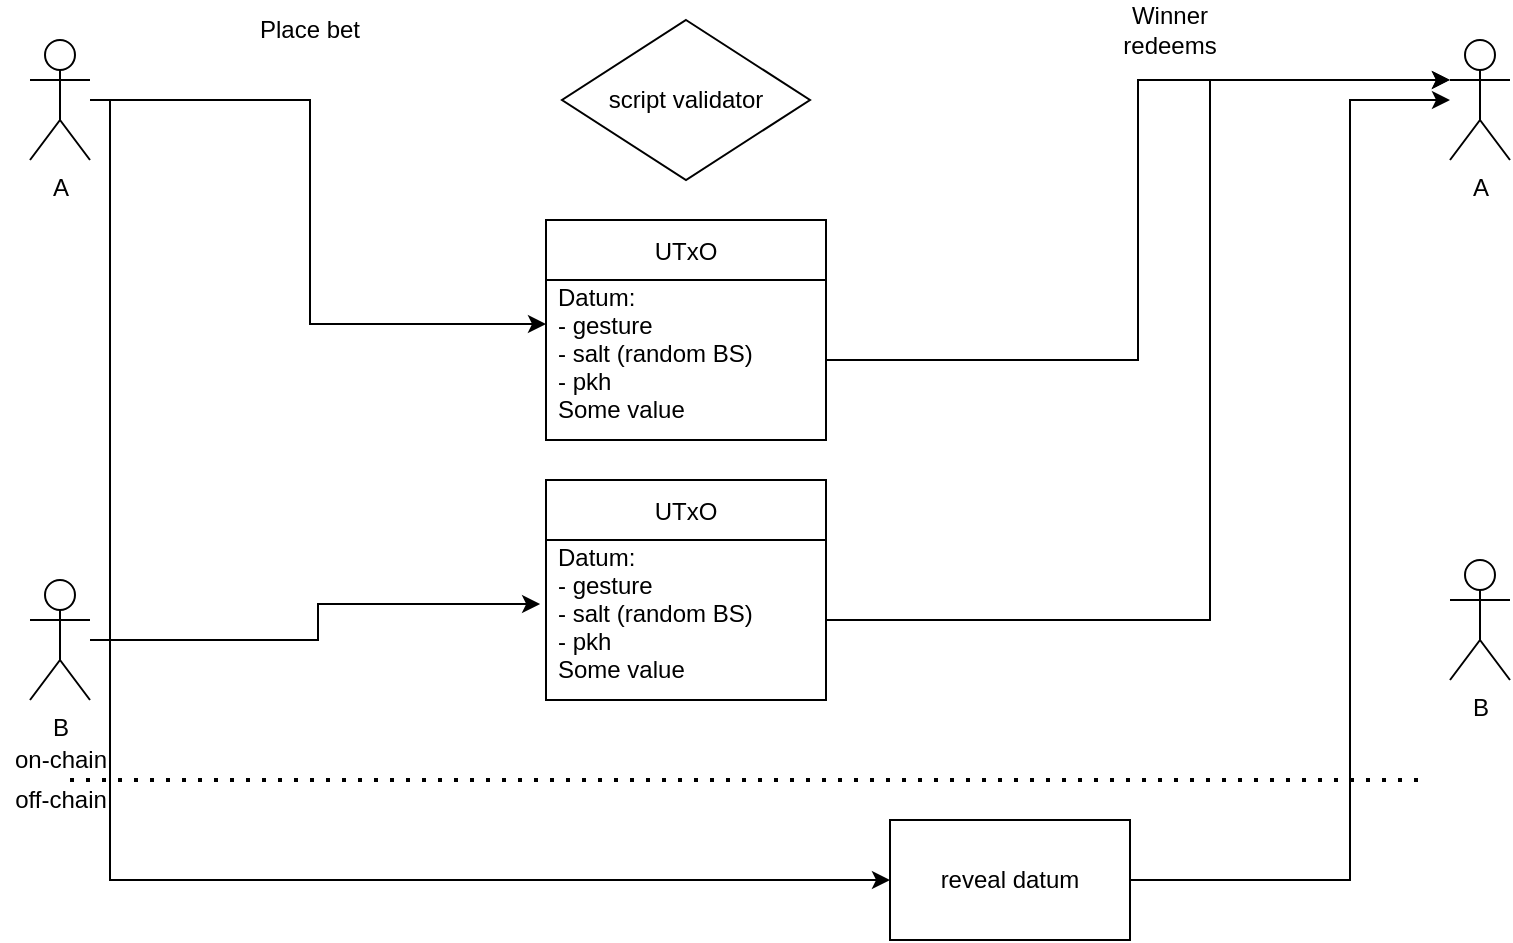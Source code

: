 <mxfile version="17.4.0" type="device"><diagram id="VlXPW73KH6KoOWyZLGvo" name="Page-1"><mxGraphModel dx="1026" dy="1127" grid="1" gridSize="10" guides="1" tooltips="1" connect="1" arrows="1" fold="1" page="1" pageScale="1" pageWidth="827" pageHeight="1169" math="0" shadow="0"><root><mxCell id="0"/><mxCell id="1" parent="0"/><mxCell id="M-mDMbQ5U_M74aq9FeUQ-1" value="&lt;div&gt;script validator&lt;/div&gt;" style="rhombus;whiteSpace=wrap;html=1;" vertex="1" parent="1"><mxGeometry x="296" y="260" width="124" height="80" as="geometry"/></mxCell><mxCell id="M-mDMbQ5U_M74aq9FeUQ-8" style="edgeStyle=orthogonalEdgeStyle;rounded=0;orthogonalLoop=1;jettySize=auto;html=1;entryX=0;entryY=0.275;entryDx=0;entryDy=0;entryPerimeter=0;" edge="1" parent="1" source="M-mDMbQ5U_M74aq9FeUQ-5" target="M-mDMbQ5U_M74aq9FeUQ-22"><mxGeometry relative="1" as="geometry"><mxPoint x="290" y="415" as="targetPoint"/><Array as="points"><mxPoint x="170" y="300"/><mxPoint x="170" y="412"/></Array></mxGeometry></mxCell><mxCell id="M-mDMbQ5U_M74aq9FeUQ-29" style="edgeStyle=orthogonalEdgeStyle;rounded=0;orthogonalLoop=1;jettySize=auto;html=1;entryX=0;entryY=0.5;entryDx=0;entryDy=0;" edge="1" parent="1" source="M-mDMbQ5U_M74aq9FeUQ-5" target="M-mDMbQ5U_M74aq9FeUQ-28"><mxGeometry relative="1" as="geometry"><Array as="points"><mxPoint x="70" y="300"/><mxPoint x="70" y="690"/></Array></mxGeometry></mxCell><mxCell id="M-mDMbQ5U_M74aq9FeUQ-5" value="A" style="shape=umlActor;verticalLabelPosition=bottom;verticalAlign=top;html=1;outlineConnect=0;" vertex="1" parent="1"><mxGeometry x="30" y="270" width="30" height="60" as="geometry"/></mxCell><mxCell id="M-mDMbQ5U_M74aq9FeUQ-9" style="edgeStyle=orthogonalEdgeStyle;rounded=0;orthogonalLoop=1;jettySize=auto;html=1;entryX=-0.021;entryY=0.4;entryDx=0;entryDy=0;entryPerimeter=0;" edge="1" parent="1" source="M-mDMbQ5U_M74aq9FeUQ-6" target="M-mDMbQ5U_M74aq9FeUQ-18"><mxGeometry relative="1" as="geometry"><mxPoint x="287.01" y="508.97" as="targetPoint"/></mxGeometry></mxCell><mxCell id="M-mDMbQ5U_M74aq9FeUQ-6" value="B" style="shape=umlActor;verticalLabelPosition=bottom;verticalAlign=top;html=1;outlineConnect=0;" vertex="1" parent="1"><mxGeometry x="30" y="540" width="30" height="60" as="geometry"/></mxCell><mxCell id="M-mDMbQ5U_M74aq9FeUQ-11" value="B" style="shape=umlActor;verticalLabelPosition=bottom;verticalAlign=top;html=1;outlineConnect=0;" vertex="1" parent="1"><mxGeometry x="740" y="530" width="30" height="60" as="geometry"/></mxCell><mxCell id="M-mDMbQ5U_M74aq9FeUQ-10" value="A" style="shape=umlActor;verticalLabelPosition=bottom;verticalAlign=top;html=1;outlineConnect=0;" vertex="1" parent="1"><mxGeometry x="740" y="270" width="30" height="60" as="geometry"/></mxCell><mxCell id="M-mDMbQ5U_M74aq9FeUQ-17" value="UTxO" style="swimlane;fontStyle=0;childLayout=stackLayout;horizontal=1;startSize=30;horizontalStack=0;resizeParent=1;resizeParentMax=0;resizeLast=0;collapsible=1;marginBottom=0;" vertex="1" parent="1"><mxGeometry x="288" y="490" width="140" height="110" as="geometry"/></mxCell><mxCell id="M-mDMbQ5U_M74aq9FeUQ-18" value="Datum:&#xA;- gesture&#xA;- salt (random BS)&#xA;- pkh&#xA;Some value&#xA;" style="text;strokeColor=none;fillColor=none;align=left;verticalAlign=middle;spacingLeft=4;spacingRight=4;overflow=hidden;points=[[0,0.5],[1,0.5]];portConstraint=eastwest;rotatable=0;" vertex="1" parent="M-mDMbQ5U_M74aq9FeUQ-17"><mxGeometry y="30" width="140" height="80" as="geometry"/></mxCell><mxCell id="M-mDMbQ5U_M74aq9FeUQ-21" value="UTxO" style="swimlane;fontStyle=0;childLayout=stackLayout;horizontal=1;startSize=30;horizontalStack=0;resizeParent=1;resizeParentMax=0;resizeLast=0;collapsible=1;marginBottom=0;" vertex="1" parent="1"><mxGeometry x="288" y="360" width="140" height="110" as="geometry"/></mxCell><mxCell id="M-mDMbQ5U_M74aq9FeUQ-22" value="Datum:&#xA;- gesture&#xA;- salt (random BS)&#xA;- pkh&#xA;Some value&#xA;" style="text;strokeColor=none;fillColor=none;align=left;verticalAlign=middle;spacingLeft=4;spacingRight=4;overflow=hidden;points=[[0,0.5],[1,0.5]];portConstraint=eastwest;rotatable=0;" vertex="1" parent="M-mDMbQ5U_M74aq9FeUQ-21"><mxGeometry y="30" width="140" height="80" as="geometry"/></mxCell><mxCell id="M-mDMbQ5U_M74aq9FeUQ-23" style="edgeStyle=orthogonalEdgeStyle;rounded=0;orthogonalLoop=1;jettySize=auto;html=1;entryX=0;entryY=0.333;entryDx=0;entryDy=0;entryPerimeter=0;" edge="1" parent="1" source="M-mDMbQ5U_M74aq9FeUQ-22" target="M-mDMbQ5U_M74aq9FeUQ-10"><mxGeometry relative="1" as="geometry"/></mxCell><mxCell id="M-mDMbQ5U_M74aq9FeUQ-24" style="edgeStyle=orthogonalEdgeStyle;rounded=0;orthogonalLoop=1;jettySize=auto;html=1;entryX=0;entryY=0.333;entryDx=0;entryDy=0;entryPerimeter=0;" edge="1" parent="1" source="M-mDMbQ5U_M74aq9FeUQ-18" target="M-mDMbQ5U_M74aq9FeUQ-10"><mxGeometry relative="1" as="geometry"><Array as="points"><mxPoint x="620" y="560"/><mxPoint x="620" y="290"/></Array></mxGeometry></mxCell><mxCell id="M-mDMbQ5U_M74aq9FeUQ-26" value="" style="endArrow=none;dashed=1;html=1;dashPattern=1 3;strokeWidth=2;rounded=0;" edge="1" parent="1"><mxGeometry width="50" height="50" relative="1" as="geometry"><mxPoint x="50" y="640" as="sourcePoint"/><mxPoint x="730" y="640" as="targetPoint"/></mxGeometry></mxCell><mxCell id="M-mDMbQ5U_M74aq9FeUQ-30" style="edgeStyle=orthogonalEdgeStyle;rounded=0;orthogonalLoop=1;jettySize=auto;html=1;" edge="1" parent="1" source="M-mDMbQ5U_M74aq9FeUQ-28" target="M-mDMbQ5U_M74aq9FeUQ-10"><mxGeometry relative="1" as="geometry"><mxPoint x="700" y="320" as="targetPoint"/><Array as="points"><mxPoint x="690" y="690"/><mxPoint x="690" y="300"/></Array></mxGeometry></mxCell><mxCell id="M-mDMbQ5U_M74aq9FeUQ-28" value="reveal datum" style="rounded=0;whiteSpace=wrap;html=1;" vertex="1" parent="1"><mxGeometry x="460" y="660" width="120" height="60" as="geometry"/></mxCell><mxCell id="M-mDMbQ5U_M74aq9FeUQ-32" value="on-chain" style="text;html=1;align=center;verticalAlign=middle;resizable=0;points=[];autosize=1;strokeColor=none;fillColor=none;" vertex="1" parent="1"><mxGeometry x="15" y="620" width="60" height="20" as="geometry"/></mxCell><mxCell id="M-mDMbQ5U_M74aq9FeUQ-33" value="off-chain" style="text;html=1;align=center;verticalAlign=middle;resizable=0;points=[];autosize=1;strokeColor=none;fillColor=none;" vertex="1" parent="1"><mxGeometry x="15" y="640" width="60" height="20" as="geometry"/></mxCell><mxCell id="M-mDMbQ5U_M74aq9FeUQ-34" value="Place bet" style="text;html=1;strokeColor=none;fillColor=none;align=center;verticalAlign=middle;whiteSpace=wrap;rounded=0;" vertex="1" parent="1"><mxGeometry x="140" y="250" width="60" height="30" as="geometry"/></mxCell><mxCell id="M-mDMbQ5U_M74aq9FeUQ-35" value="Winner redeems" style="text;html=1;strokeColor=none;fillColor=none;align=center;verticalAlign=middle;whiteSpace=wrap;rounded=0;" vertex="1" parent="1"><mxGeometry x="570" y="250" width="60" height="30" as="geometry"/></mxCell></root></mxGraphModel></diagram></mxfile>